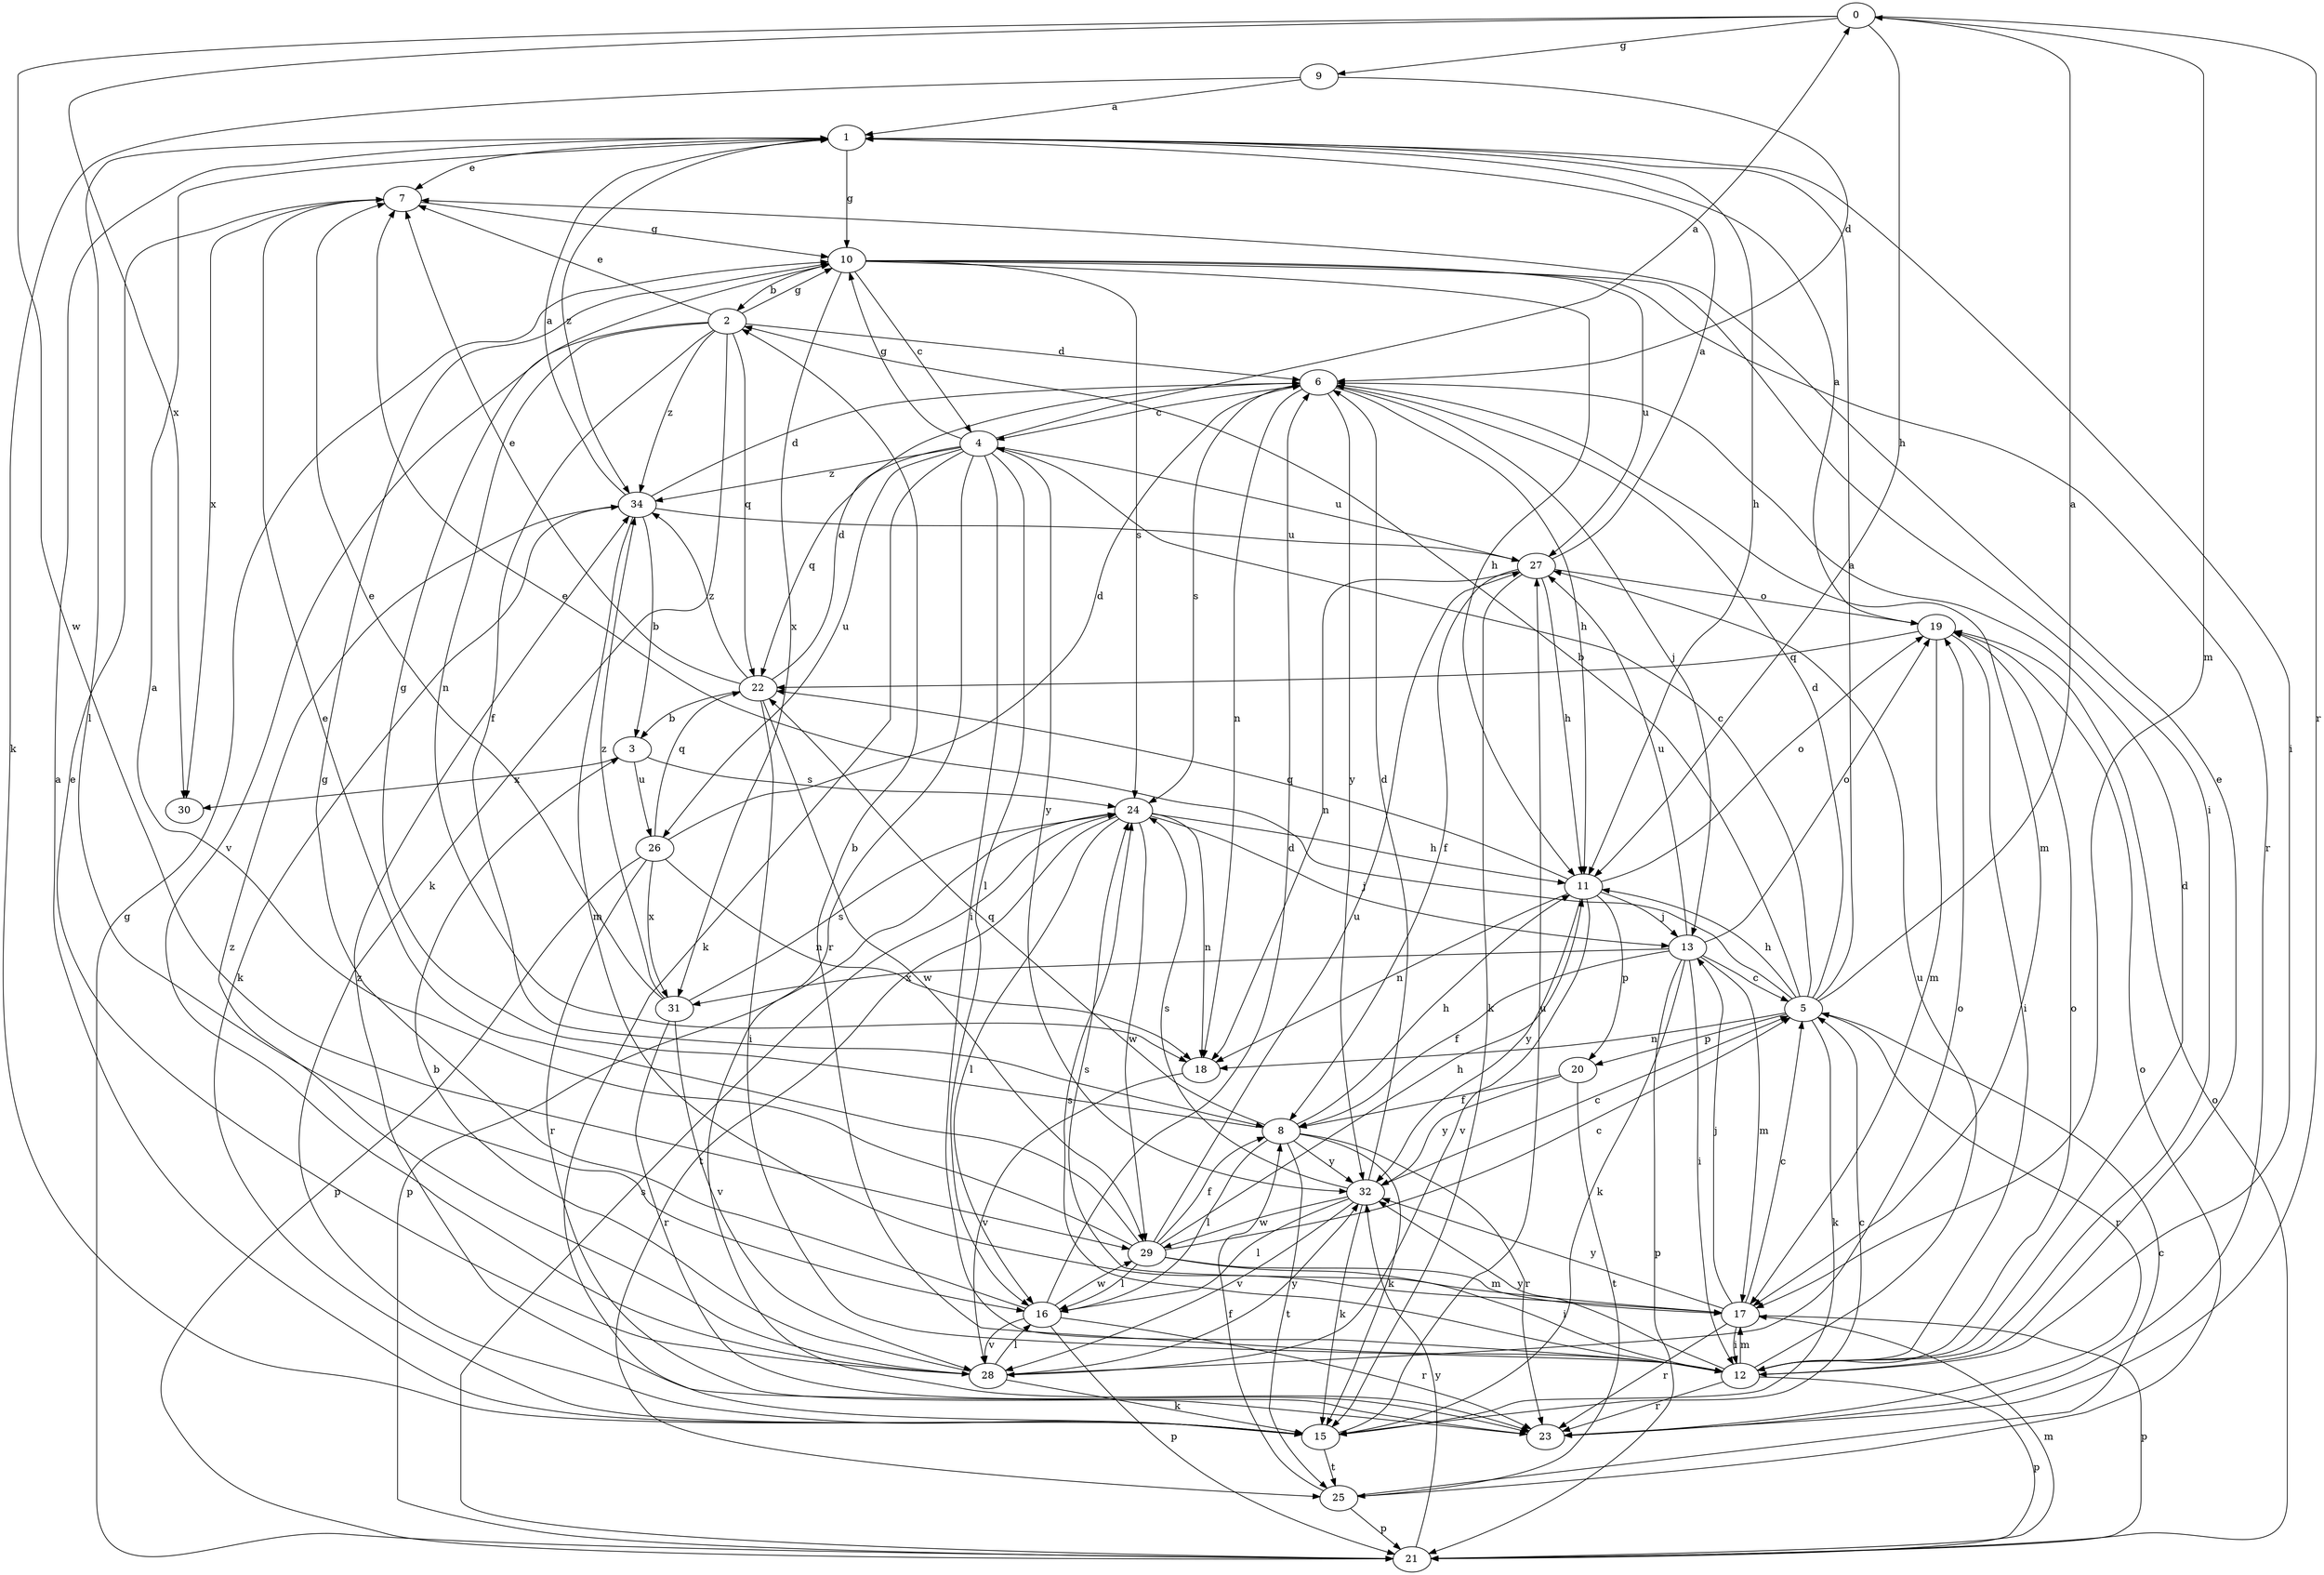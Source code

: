 strict digraph  {
0;
1;
2;
3;
4;
5;
6;
7;
8;
9;
10;
11;
12;
13;
15;
16;
17;
18;
19;
20;
21;
22;
23;
24;
25;
26;
27;
28;
29;
30;
31;
32;
34;
0 -> 9  [label=g];
0 -> 11  [label=h];
0 -> 17  [label=m];
0 -> 23  [label=r];
0 -> 29  [label=w];
0 -> 30  [label=x];
1 -> 7  [label=e];
1 -> 10  [label=g];
1 -> 11  [label=h];
1 -> 12  [label=i];
1 -> 16  [label=l];
1 -> 34  [label=z];
2 -> 6  [label=d];
2 -> 7  [label=e];
2 -> 8  [label=f];
2 -> 10  [label=g];
2 -> 15  [label=k];
2 -> 18  [label=n];
2 -> 22  [label=q];
2 -> 28  [label=v];
2 -> 34  [label=z];
3 -> 24  [label=s];
3 -> 26  [label=u];
3 -> 30  [label=x];
4 -> 0  [label=a];
4 -> 10  [label=g];
4 -> 12  [label=i];
4 -> 15  [label=k];
4 -> 16  [label=l];
4 -> 22  [label=q];
4 -> 23  [label=r];
4 -> 26  [label=u];
4 -> 27  [label=u];
4 -> 32  [label=y];
4 -> 34  [label=z];
5 -> 0  [label=a];
5 -> 1  [label=a];
5 -> 2  [label=b];
5 -> 4  [label=c];
5 -> 6  [label=d];
5 -> 7  [label=e];
5 -> 11  [label=h];
5 -> 15  [label=k];
5 -> 18  [label=n];
5 -> 20  [label=p];
5 -> 23  [label=r];
6 -> 4  [label=c];
6 -> 11  [label=h];
6 -> 13  [label=j];
6 -> 17  [label=m];
6 -> 18  [label=n];
6 -> 24  [label=s];
6 -> 32  [label=y];
7 -> 10  [label=g];
7 -> 30  [label=x];
8 -> 10  [label=g];
8 -> 11  [label=h];
8 -> 15  [label=k];
8 -> 16  [label=l];
8 -> 22  [label=q];
8 -> 23  [label=r];
8 -> 25  [label=t];
8 -> 32  [label=y];
9 -> 1  [label=a];
9 -> 6  [label=d];
9 -> 15  [label=k];
10 -> 2  [label=b];
10 -> 4  [label=c];
10 -> 11  [label=h];
10 -> 12  [label=i];
10 -> 23  [label=r];
10 -> 24  [label=s];
10 -> 27  [label=u];
10 -> 31  [label=x];
11 -> 13  [label=j];
11 -> 18  [label=n];
11 -> 19  [label=o];
11 -> 20  [label=p];
11 -> 22  [label=q];
11 -> 28  [label=v];
11 -> 32  [label=y];
12 -> 2  [label=b];
12 -> 6  [label=d];
12 -> 7  [label=e];
12 -> 17  [label=m];
12 -> 19  [label=o];
12 -> 21  [label=p];
12 -> 23  [label=r];
12 -> 24  [label=s];
12 -> 27  [label=u];
12 -> 32  [label=y];
13 -> 5  [label=c];
13 -> 8  [label=f];
13 -> 12  [label=i];
13 -> 15  [label=k];
13 -> 17  [label=m];
13 -> 19  [label=o];
13 -> 21  [label=p];
13 -> 27  [label=u];
13 -> 31  [label=x];
15 -> 1  [label=a];
15 -> 5  [label=c];
15 -> 25  [label=t];
15 -> 27  [label=u];
16 -> 6  [label=d];
16 -> 10  [label=g];
16 -> 21  [label=p];
16 -> 23  [label=r];
16 -> 28  [label=v];
16 -> 29  [label=w];
17 -> 5  [label=c];
17 -> 12  [label=i];
17 -> 13  [label=j];
17 -> 21  [label=p];
17 -> 23  [label=r];
17 -> 24  [label=s];
17 -> 32  [label=y];
18 -> 28  [label=v];
19 -> 1  [label=a];
19 -> 12  [label=i];
19 -> 17  [label=m];
19 -> 22  [label=q];
20 -> 8  [label=f];
20 -> 25  [label=t];
20 -> 32  [label=y];
21 -> 10  [label=g];
21 -> 17  [label=m];
21 -> 19  [label=o];
21 -> 24  [label=s];
21 -> 32  [label=y];
22 -> 3  [label=b];
22 -> 6  [label=d];
22 -> 7  [label=e];
22 -> 12  [label=i];
22 -> 29  [label=w];
22 -> 34  [label=z];
23 -> 34  [label=z];
24 -> 11  [label=h];
24 -> 13  [label=j];
24 -> 16  [label=l];
24 -> 18  [label=n];
24 -> 21  [label=p];
24 -> 25  [label=t];
24 -> 29  [label=w];
25 -> 5  [label=c];
25 -> 8  [label=f];
25 -> 19  [label=o];
25 -> 21  [label=p];
26 -> 6  [label=d];
26 -> 18  [label=n];
26 -> 21  [label=p];
26 -> 22  [label=q];
26 -> 23  [label=r];
26 -> 31  [label=x];
27 -> 1  [label=a];
27 -> 8  [label=f];
27 -> 11  [label=h];
27 -> 15  [label=k];
27 -> 18  [label=n];
27 -> 19  [label=o];
28 -> 3  [label=b];
28 -> 7  [label=e];
28 -> 15  [label=k];
28 -> 16  [label=l];
28 -> 19  [label=o];
28 -> 32  [label=y];
28 -> 34  [label=z];
29 -> 1  [label=a];
29 -> 5  [label=c];
29 -> 7  [label=e];
29 -> 8  [label=f];
29 -> 11  [label=h];
29 -> 12  [label=i];
29 -> 16  [label=l];
29 -> 17  [label=m];
29 -> 27  [label=u];
31 -> 7  [label=e];
31 -> 23  [label=r];
31 -> 24  [label=s];
31 -> 28  [label=v];
31 -> 34  [label=z];
32 -> 5  [label=c];
32 -> 6  [label=d];
32 -> 15  [label=k];
32 -> 16  [label=l];
32 -> 24  [label=s];
32 -> 28  [label=v];
32 -> 29  [label=w];
34 -> 1  [label=a];
34 -> 3  [label=b];
34 -> 6  [label=d];
34 -> 15  [label=k];
34 -> 17  [label=m];
34 -> 27  [label=u];
}
